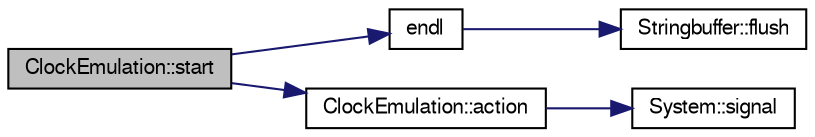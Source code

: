 digraph "ClockEmulation::start"
{
  bgcolor="transparent";
  edge [fontname="FreeSans",fontsize="10",labelfontname="FreeSans",labelfontsize="10"];
  node [fontname="FreeSans",fontsize="10",shape=record];
  rankdir="LR";
  Node1 [label="ClockEmulation::start",height=0.2,width=0.4,color="black", fillcolor="grey75", style="filled" fontcolor="black"];
  Node1 -> Node2 [color="midnightblue",fontsize="10",style="solid",fontname="FreeSans"];
  Node2 [label="endl",height=0.2,width=0.4,color="black",URL="$o__stream_8h.html#a28de23f7cab39bdb0f6a5dc3801b6c6d",tooltip="print buffer after adding a newline"];
  Node2 -> Node3 [color="midnightblue",fontsize="10",style="solid",fontname="FreeSans"];
  Node3 [label="Stringbuffer::flush",height=0.2,width=0.4,color="black",URL="$classStringbuffer.html#abfb79178e3d7520f99aec80f996abaac",tooltip="flush the content of the buffer to the screen"];
  Node1 -> Node4 [color="midnightblue",fontsize="10",style="solid",fontname="FreeSans"];
  Node4 [label="ClockEmulation::action",height=0.2,width=0.4,color="black",URL="$classClockEmulation.html#a927b53d25184726bf44b9b81aba621df"];
  Node4 -> Node5 [color="midnightblue",fontsize="10",style="solid",fontname="FreeSans"];
  Node5 [label="System::signal",height=0.2,width=0.4,color="black",URL="$classSystem.html#af4120f231063b4fc96a6bca0d5593a93"];
}

